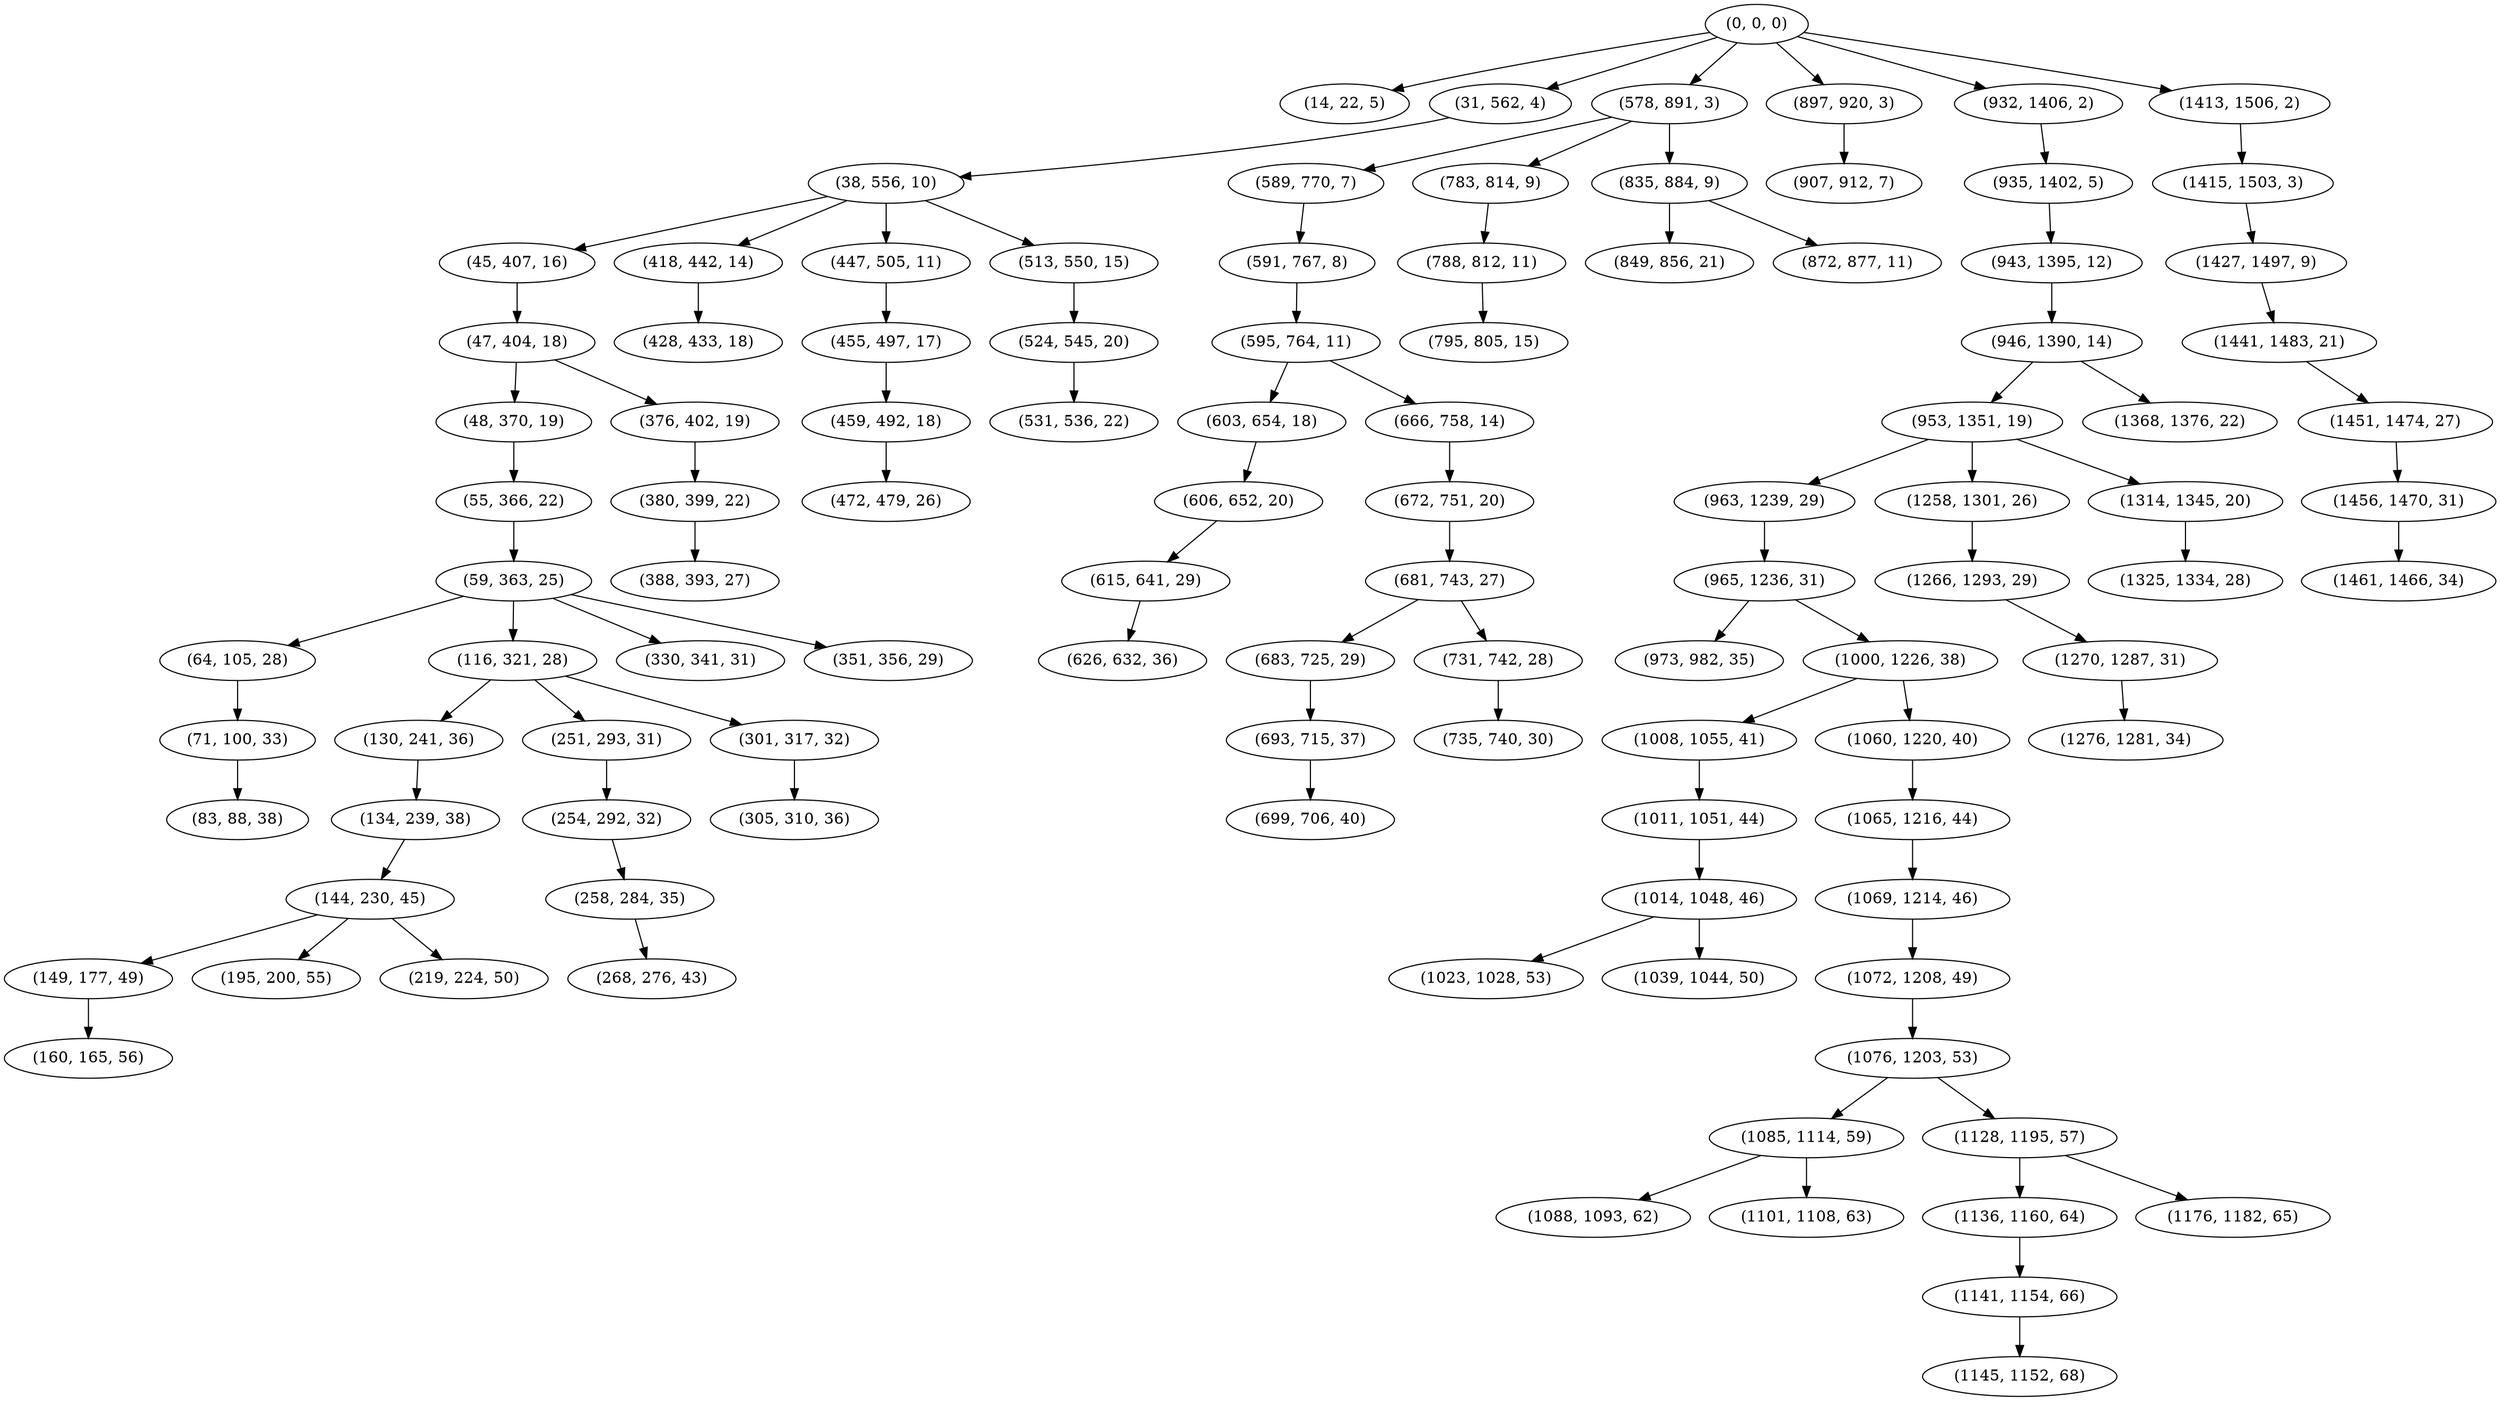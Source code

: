 digraph tree {
    "(0, 0, 0)";
    "(14, 22, 5)";
    "(31, 562, 4)";
    "(38, 556, 10)";
    "(45, 407, 16)";
    "(47, 404, 18)";
    "(48, 370, 19)";
    "(55, 366, 22)";
    "(59, 363, 25)";
    "(64, 105, 28)";
    "(71, 100, 33)";
    "(83, 88, 38)";
    "(116, 321, 28)";
    "(130, 241, 36)";
    "(134, 239, 38)";
    "(144, 230, 45)";
    "(149, 177, 49)";
    "(160, 165, 56)";
    "(195, 200, 55)";
    "(219, 224, 50)";
    "(251, 293, 31)";
    "(254, 292, 32)";
    "(258, 284, 35)";
    "(268, 276, 43)";
    "(301, 317, 32)";
    "(305, 310, 36)";
    "(330, 341, 31)";
    "(351, 356, 29)";
    "(376, 402, 19)";
    "(380, 399, 22)";
    "(388, 393, 27)";
    "(418, 442, 14)";
    "(428, 433, 18)";
    "(447, 505, 11)";
    "(455, 497, 17)";
    "(459, 492, 18)";
    "(472, 479, 26)";
    "(513, 550, 15)";
    "(524, 545, 20)";
    "(531, 536, 22)";
    "(578, 891, 3)";
    "(589, 770, 7)";
    "(591, 767, 8)";
    "(595, 764, 11)";
    "(603, 654, 18)";
    "(606, 652, 20)";
    "(615, 641, 29)";
    "(626, 632, 36)";
    "(666, 758, 14)";
    "(672, 751, 20)";
    "(681, 743, 27)";
    "(683, 725, 29)";
    "(693, 715, 37)";
    "(699, 706, 40)";
    "(731, 742, 28)";
    "(735, 740, 30)";
    "(783, 814, 9)";
    "(788, 812, 11)";
    "(795, 805, 15)";
    "(835, 884, 9)";
    "(849, 856, 21)";
    "(872, 877, 11)";
    "(897, 920, 3)";
    "(907, 912, 7)";
    "(932, 1406, 2)";
    "(935, 1402, 5)";
    "(943, 1395, 12)";
    "(946, 1390, 14)";
    "(953, 1351, 19)";
    "(963, 1239, 29)";
    "(965, 1236, 31)";
    "(973, 982, 35)";
    "(1000, 1226, 38)";
    "(1008, 1055, 41)";
    "(1011, 1051, 44)";
    "(1014, 1048, 46)";
    "(1023, 1028, 53)";
    "(1039, 1044, 50)";
    "(1060, 1220, 40)";
    "(1065, 1216, 44)";
    "(1069, 1214, 46)";
    "(1072, 1208, 49)";
    "(1076, 1203, 53)";
    "(1085, 1114, 59)";
    "(1088, 1093, 62)";
    "(1101, 1108, 63)";
    "(1128, 1195, 57)";
    "(1136, 1160, 64)";
    "(1141, 1154, 66)";
    "(1145, 1152, 68)";
    "(1176, 1182, 65)";
    "(1258, 1301, 26)";
    "(1266, 1293, 29)";
    "(1270, 1287, 31)";
    "(1276, 1281, 34)";
    "(1314, 1345, 20)";
    "(1325, 1334, 28)";
    "(1368, 1376, 22)";
    "(1413, 1506, 2)";
    "(1415, 1503, 3)";
    "(1427, 1497, 9)";
    "(1441, 1483, 21)";
    "(1451, 1474, 27)";
    "(1456, 1470, 31)";
    "(1461, 1466, 34)";
    "(0, 0, 0)" -> "(14, 22, 5)";
    "(0, 0, 0)" -> "(31, 562, 4)";
    "(0, 0, 0)" -> "(578, 891, 3)";
    "(0, 0, 0)" -> "(897, 920, 3)";
    "(0, 0, 0)" -> "(932, 1406, 2)";
    "(0, 0, 0)" -> "(1413, 1506, 2)";
    "(31, 562, 4)" -> "(38, 556, 10)";
    "(38, 556, 10)" -> "(45, 407, 16)";
    "(38, 556, 10)" -> "(418, 442, 14)";
    "(38, 556, 10)" -> "(447, 505, 11)";
    "(38, 556, 10)" -> "(513, 550, 15)";
    "(45, 407, 16)" -> "(47, 404, 18)";
    "(47, 404, 18)" -> "(48, 370, 19)";
    "(47, 404, 18)" -> "(376, 402, 19)";
    "(48, 370, 19)" -> "(55, 366, 22)";
    "(55, 366, 22)" -> "(59, 363, 25)";
    "(59, 363, 25)" -> "(64, 105, 28)";
    "(59, 363, 25)" -> "(116, 321, 28)";
    "(59, 363, 25)" -> "(330, 341, 31)";
    "(59, 363, 25)" -> "(351, 356, 29)";
    "(64, 105, 28)" -> "(71, 100, 33)";
    "(71, 100, 33)" -> "(83, 88, 38)";
    "(116, 321, 28)" -> "(130, 241, 36)";
    "(116, 321, 28)" -> "(251, 293, 31)";
    "(116, 321, 28)" -> "(301, 317, 32)";
    "(130, 241, 36)" -> "(134, 239, 38)";
    "(134, 239, 38)" -> "(144, 230, 45)";
    "(144, 230, 45)" -> "(149, 177, 49)";
    "(144, 230, 45)" -> "(195, 200, 55)";
    "(144, 230, 45)" -> "(219, 224, 50)";
    "(149, 177, 49)" -> "(160, 165, 56)";
    "(251, 293, 31)" -> "(254, 292, 32)";
    "(254, 292, 32)" -> "(258, 284, 35)";
    "(258, 284, 35)" -> "(268, 276, 43)";
    "(301, 317, 32)" -> "(305, 310, 36)";
    "(376, 402, 19)" -> "(380, 399, 22)";
    "(380, 399, 22)" -> "(388, 393, 27)";
    "(418, 442, 14)" -> "(428, 433, 18)";
    "(447, 505, 11)" -> "(455, 497, 17)";
    "(455, 497, 17)" -> "(459, 492, 18)";
    "(459, 492, 18)" -> "(472, 479, 26)";
    "(513, 550, 15)" -> "(524, 545, 20)";
    "(524, 545, 20)" -> "(531, 536, 22)";
    "(578, 891, 3)" -> "(589, 770, 7)";
    "(578, 891, 3)" -> "(783, 814, 9)";
    "(578, 891, 3)" -> "(835, 884, 9)";
    "(589, 770, 7)" -> "(591, 767, 8)";
    "(591, 767, 8)" -> "(595, 764, 11)";
    "(595, 764, 11)" -> "(603, 654, 18)";
    "(595, 764, 11)" -> "(666, 758, 14)";
    "(603, 654, 18)" -> "(606, 652, 20)";
    "(606, 652, 20)" -> "(615, 641, 29)";
    "(615, 641, 29)" -> "(626, 632, 36)";
    "(666, 758, 14)" -> "(672, 751, 20)";
    "(672, 751, 20)" -> "(681, 743, 27)";
    "(681, 743, 27)" -> "(683, 725, 29)";
    "(681, 743, 27)" -> "(731, 742, 28)";
    "(683, 725, 29)" -> "(693, 715, 37)";
    "(693, 715, 37)" -> "(699, 706, 40)";
    "(731, 742, 28)" -> "(735, 740, 30)";
    "(783, 814, 9)" -> "(788, 812, 11)";
    "(788, 812, 11)" -> "(795, 805, 15)";
    "(835, 884, 9)" -> "(849, 856, 21)";
    "(835, 884, 9)" -> "(872, 877, 11)";
    "(897, 920, 3)" -> "(907, 912, 7)";
    "(932, 1406, 2)" -> "(935, 1402, 5)";
    "(935, 1402, 5)" -> "(943, 1395, 12)";
    "(943, 1395, 12)" -> "(946, 1390, 14)";
    "(946, 1390, 14)" -> "(953, 1351, 19)";
    "(946, 1390, 14)" -> "(1368, 1376, 22)";
    "(953, 1351, 19)" -> "(963, 1239, 29)";
    "(953, 1351, 19)" -> "(1258, 1301, 26)";
    "(953, 1351, 19)" -> "(1314, 1345, 20)";
    "(963, 1239, 29)" -> "(965, 1236, 31)";
    "(965, 1236, 31)" -> "(973, 982, 35)";
    "(965, 1236, 31)" -> "(1000, 1226, 38)";
    "(1000, 1226, 38)" -> "(1008, 1055, 41)";
    "(1000, 1226, 38)" -> "(1060, 1220, 40)";
    "(1008, 1055, 41)" -> "(1011, 1051, 44)";
    "(1011, 1051, 44)" -> "(1014, 1048, 46)";
    "(1014, 1048, 46)" -> "(1023, 1028, 53)";
    "(1014, 1048, 46)" -> "(1039, 1044, 50)";
    "(1060, 1220, 40)" -> "(1065, 1216, 44)";
    "(1065, 1216, 44)" -> "(1069, 1214, 46)";
    "(1069, 1214, 46)" -> "(1072, 1208, 49)";
    "(1072, 1208, 49)" -> "(1076, 1203, 53)";
    "(1076, 1203, 53)" -> "(1085, 1114, 59)";
    "(1076, 1203, 53)" -> "(1128, 1195, 57)";
    "(1085, 1114, 59)" -> "(1088, 1093, 62)";
    "(1085, 1114, 59)" -> "(1101, 1108, 63)";
    "(1128, 1195, 57)" -> "(1136, 1160, 64)";
    "(1128, 1195, 57)" -> "(1176, 1182, 65)";
    "(1136, 1160, 64)" -> "(1141, 1154, 66)";
    "(1141, 1154, 66)" -> "(1145, 1152, 68)";
    "(1258, 1301, 26)" -> "(1266, 1293, 29)";
    "(1266, 1293, 29)" -> "(1270, 1287, 31)";
    "(1270, 1287, 31)" -> "(1276, 1281, 34)";
    "(1314, 1345, 20)" -> "(1325, 1334, 28)";
    "(1413, 1506, 2)" -> "(1415, 1503, 3)";
    "(1415, 1503, 3)" -> "(1427, 1497, 9)";
    "(1427, 1497, 9)" -> "(1441, 1483, 21)";
    "(1441, 1483, 21)" -> "(1451, 1474, 27)";
    "(1451, 1474, 27)" -> "(1456, 1470, 31)";
    "(1456, 1470, 31)" -> "(1461, 1466, 34)";
}
